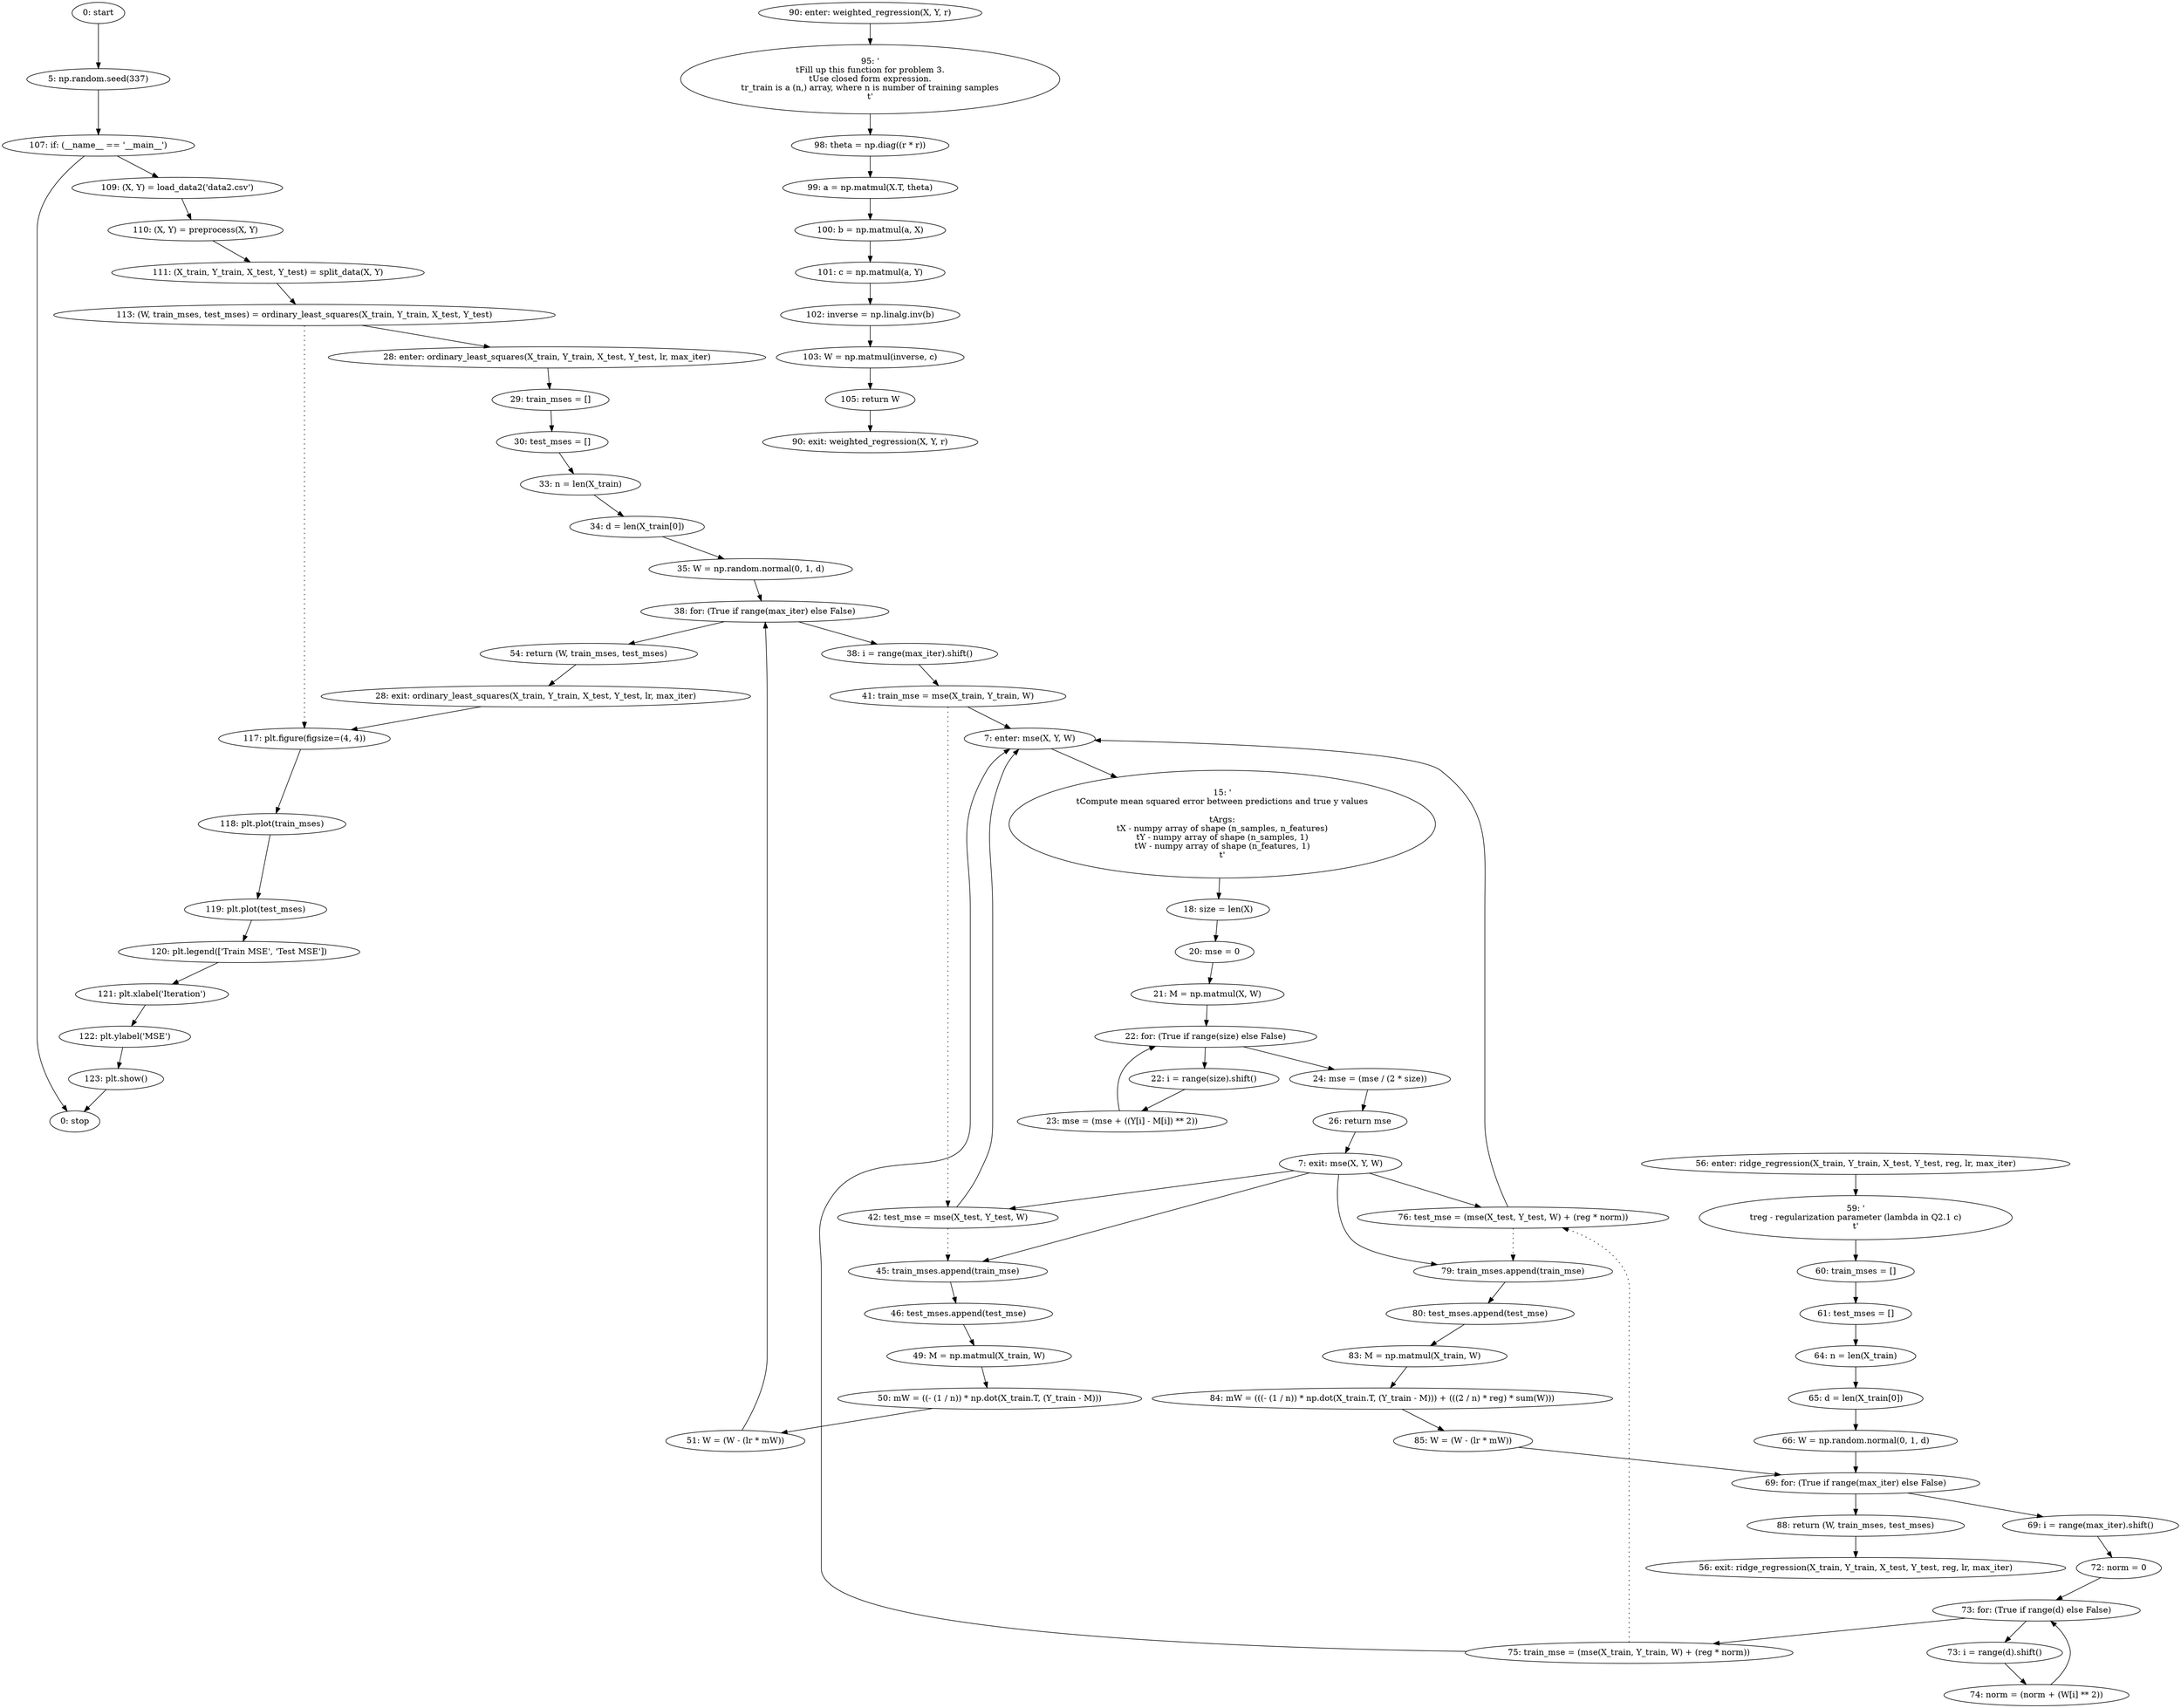 strict digraph "" {
	node [label="\N"];
	0	 [label="0: start"];
	1	 [label="5: np.random.seed(337)"];
	0 -> 1;
	62	 [label="107: if: (__name__ == '__main__')"];
	1 -> 62;
	63	 [label="109: (X, Y) = load_data2('data2.csv')"];
	62 -> 63;
	74	 [label="0: stop"];
	62 -> 74;
	2	 [label="7: enter: mse(X, Y, W)"];
	4	 [label="15: '\n\tCompute mean squared error between predictions and true y values\n\n\tArgs:\n\tX - numpy array of shape (n_samples, n_features)\n\tY \
- numpy array of shape (n_samples, 1)\n\tW - numpy array of shape (n_features, 1)\n\t'"];
	2 -> 4;
	5	 [label="18: size = len(X)"];
	4 -> 5;
	22	 [label="41: train_mse = mse(X_train, Y_train, W)"];
	22 -> 2;
	23	 [label="42: test_mse = mse(X_test, Y_test, W)"];
	22 -> 23	 [style=dotted,
		weight=100];
	23 -> 2;
	24	 [label="45: train_mses.append(train_mse)"];
	23 -> 24	 [style=dotted,
		weight=100];
	25	 [label="46: test_mses.append(test_mse)"];
	24 -> 25;
	44	 [label="75: train_mse = (mse(X_train, Y_train, W) + (reg * norm))"];
	44 -> 2;
	45	 [label="76: test_mse = (mse(X_test, Y_test, W) + (reg * norm))"];
	44 -> 45	 [style=dotted,
		weight=100];
	45 -> 2;
	46	 [label="79: train_mses.append(train_mse)"];
	45 -> 46	 [style=dotted,
		weight=100];
	47	 [label="80: test_mses.append(test_mse)"];
	46 -> 47;
	3	 [label="7: exit: mse(X, Y, W)"];
	3 -> 23;
	3 -> 24;
	3 -> 45;
	3 -> 46;
	12	 [label="26: return mse"];
	12 -> 3;
	6	 [label="20: mse = 0"];
	5 -> 6;
	7	 [label="21: M = np.matmul(X, W)"];
	6 -> 7;
	8	 [label="22: for: (True if range(size) else False)"];
	7 -> 8;
	9	 [label="22: i = range(size).shift()"];
	8 -> 9;
	11	 [label="24: mse = (mse / (2 * size))"];
	8 -> 11;
	10	 [label="23: mse = (mse + ((Y[i] - M[i]) ** 2))"];
	9 -> 10;
	11 -> 12;
	10 -> 8;
	13	 [label="28: enter: ordinary_least_squares(X_train, Y_train, X_test, Y_test, lr, max_iter)"];
	15	 [label="29: train_mses = []"];
	13 -> 15;
	16	 [label="30: test_mses = []"];
	15 -> 16;
	66	 [label="113: (W, train_mses, test_mses) = ordinary_least_squares(X_train, Y_train, X_test, Y_test)"];
	66 -> 13;
	67	 [label="117: plt.figure(figsize=(4, 4))"];
	66 -> 67	 [style=dotted,
		weight=100];
	68	 [label="118: plt.plot(train_mses)"];
	67 -> 68;
	14	 [label="28: exit: ordinary_least_squares(X_train, Y_train, X_test, Y_test, lr, max_iter)"];
	14 -> 67;
	29	 [label="54: return (W, train_mses, test_mses)"];
	29 -> 14;
	17	 [label="33: n = len(X_train)"];
	16 -> 17;
	18	 [label="34: d = len(X_train[0])"];
	17 -> 18;
	19	 [label="35: W = np.random.normal(0, 1, d)"];
	18 -> 19;
	20	 [label="38: for: (True if range(max_iter) else False)"];
	19 -> 20;
	20 -> 29;
	21	 [label="38: i = range(max_iter).shift()"];
	20 -> 21;
	21 -> 22;
	28	 [label="51: W = (W - (lr * mW))"];
	28 -> 20;
	26	 [label="49: M = np.matmul(X_train, W)"];
	25 -> 26;
	27	 [label="50: mW = ((- (1 / n)) * np.dot(X_train.T, (Y_train - M)))"];
	26 -> 27;
	27 -> 28;
	30	 [label="56: enter: ridge_regression(X_train, Y_train, X_test, Y_test, reg, lr, max_iter)"];
	32	 [label="59: '\n\treg - regularization parameter (lambda in Q2.1 c)\n\t'"];
	30 -> 32;
	33	 [label="60: train_mses = []"];
	32 -> 33;
	31	 [label="56: exit: ridge_regression(X_train, Y_train, X_test, Y_test, reg, lr, max_iter)"];
	51	 [label="88: return (W, train_mses, test_mses)"];
	51 -> 31;
	34	 [label="61: test_mses = []"];
	33 -> 34;
	35	 [label="64: n = len(X_train)"];
	34 -> 35;
	36	 [label="65: d = len(X_train[0])"];
	35 -> 36;
	37	 [label="66: W = np.random.normal(0, 1, d)"];
	36 -> 37;
	38	 [label="69: for: (True if range(max_iter) else False)"];
	37 -> 38;
	38 -> 51;
	39	 [label="69: i = range(max_iter).shift()"];
	38 -> 39;
	40	 [label="72: norm = 0"];
	39 -> 40;
	50	 [label="85: W = (W - (lr * mW))"];
	50 -> 38;
	41	 [label="73: for: (True if range(d) else False)"];
	40 -> 41;
	41 -> 44;
	42	 [label="73: i = range(d).shift()"];
	41 -> 42;
	43	 [label="74: norm = (norm + (W[i] ** 2))"];
	42 -> 43;
	43 -> 41;
	48	 [label="83: M = np.matmul(X_train, W)"];
	47 -> 48;
	49	 [label="84: mW = (((- (1 / n)) * np.dot(X_train.T, (Y_train - M))) + (((2 / n) * reg) * sum(W)))"];
	48 -> 49;
	49 -> 50;
	52	 [label="90: enter: weighted_regression(X, Y, r)"];
	54	 [label="95: '\n\tFill up this function for problem 3.\n\tUse closed form expression.\n\tr_train is a (n,) array, where n is number of training \
samples\n\t'"];
	52 -> 54;
	55	 [label="98: theta = np.diag((r * r))"];
	54 -> 55;
	53	 [label="90: exit: weighted_regression(X, Y, r)"];
	61	 [label="105: return W"];
	61 -> 53;
	56	 [label="99: a = np.matmul(X.T, theta)"];
	55 -> 56;
	57	 [label="100: b = np.matmul(a, X)"];
	56 -> 57;
	58	 [label="101: c = np.matmul(a, Y)"];
	57 -> 58;
	59	 [label="102: inverse = np.linalg.inv(b)"];
	58 -> 59;
	60	 [label="103: W = np.matmul(inverse, c)"];
	59 -> 60;
	60 -> 61;
	64	 [label="110: (X, Y) = preprocess(X, Y)"];
	63 -> 64;
	65	 [label="111: (X_train, Y_train, X_test, Y_test) = split_data(X, Y)"];
	64 -> 65;
	65 -> 66;
	69	 [label="119: plt.plot(test_mses)"];
	68 -> 69;
	70	 [label="120: plt.legend(['Train MSE', 'Test MSE'])"];
	69 -> 70;
	71	 [label="121: plt.xlabel('Iteration')"];
	70 -> 71;
	72	 [label="122: plt.ylabel('MSE')"];
	71 -> 72;
	73	 [label="123: plt.show()"];
	72 -> 73;
	73 -> 74;
}

